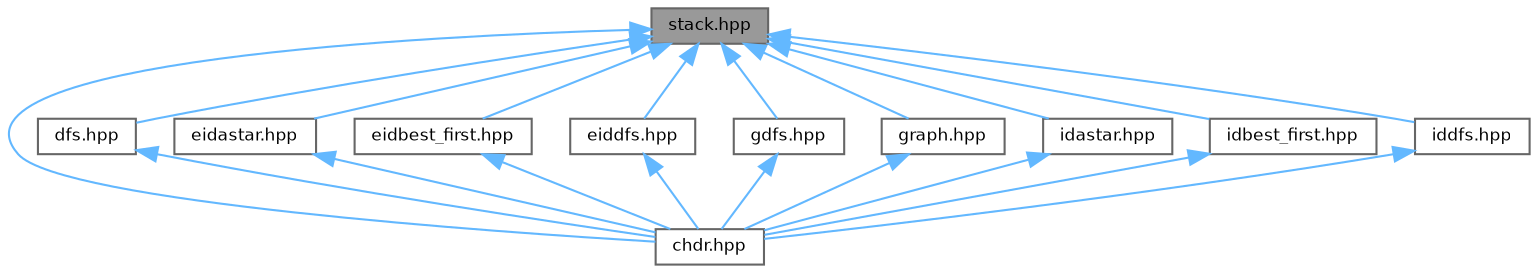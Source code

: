 digraph "stack.hpp"
{
 // LATEX_PDF_SIZE
  bgcolor="transparent";
  edge [fontname=Helvetica,fontsize=8,labelfontname=Helvetica,labelfontsize=8];
  node [fontname=Helvetica,fontsize=8,shape=box,height=0.2,width=0.4];
  Node1 [id="Node000001",label="stack.hpp",height=0.2,width=0.4,color="gray40", fillcolor="grey60", style="filled", fontcolor="black",tooltip=" "];
  Node1 -> Node2 [id="edge1_Node000001_Node000002",dir="back",color="steelblue1",style="solid",tooltip=" "];
  Node2 [id="Node000002",label="chdr.hpp",height=0.2,width=0.4,color="grey40", fillcolor="white", style="filled",URL="$d9/d96/chdr_8hpp.html",tooltip=" "];
  Node1 -> Node3 [id="edge2_Node000001_Node000003",dir="back",color="steelblue1",style="solid",tooltip=" "];
  Node3 [id="Node000003",label="dfs.hpp",height=0.2,width=0.4,color="grey40", fillcolor="white", style="filled",URL="$d3/dec/dfs_8hpp.html",tooltip=" "];
  Node3 -> Node2 [id="edge3_Node000003_Node000002",dir="back",color="steelblue1",style="solid",tooltip=" "];
  Node1 -> Node4 [id="edge4_Node000001_Node000004",dir="back",color="steelblue1",style="solid",tooltip=" "];
  Node4 [id="Node000004",label="eidastar.hpp",height=0.2,width=0.4,color="grey40", fillcolor="white", style="filled",URL="$d6/ded/eidastar_8hpp.html",tooltip=" "];
  Node4 -> Node2 [id="edge5_Node000004_Node000002",dir="back",color="steelblue1",style="solid",tooltip=" "];
  Node1 -> Node5 [id="edge6_Node000001_Node000005",dir="back",color="steelblue1",style="solid",tooltip=" "];
  Node5 [id="Node000005",label="eidbest_first.hpp",height=0.2,width=0.4,color="grey40", fillcolor="white", style="filled",URL="$d8/d85/eidbest__first_8hpp.html",tooltip=" "];
  Node5 -> Node2 [id="edge7_Node000005_Node000002",dir="back",color="steelblue1",style="solid",tooltip=" "];
  Node1 -> Node6 [id="edge8_Node000001_Node000006",dir="back",color="steelblue1",style="solid",tooltip=" "];
  Node6 [id="Node000006",label="eiddfs.hpp",height=0.2,width=0.4,color="grey40", fillcolor="white", style="filled",URL="$dd/d95/eiddfs_8hpp.html",tooltip=" "];
  Node6 -> Node2 [id="edge9_Node000006_Node000002",dir="back",color="steelblue1",style="solid",tooltip=" "];
  Node1 -> Node7 [id="edge10_Node000001_Node000007",dir="back",color="steelblue1",style="solid",tooltip=" "];
  Node7 [id="Node000007",label="gdfs.hpp",height=0.2,width=0.4,color="grey40", fillcolor="white", style="filled",URL="$d4/df2/gdfs_8hpp.html",tooltip=" "];
  Node7 -> Node2 [id="edge11_Node000007_Node000002",dir="back",color="steelblue1",style="solid",tooltip=" "];
  Node1 -> Node8 [id="edge12_Node000001_Node000008",dir="back",color="steelblue1",style="solid",tooltip=" "];
  Node8 [id="Node000008",label="graph.hpp",height=0.2,width=0.4,color="grey40", fillcolor="white", style="filled",URL="$d9/de9/graph_8hpp.html",tooltip=" "];
  Node8 -> Node2 [id="edge13_Node000008_Node000002",dir="back",color="steelblue1",style="solid",tooltip=" "];
  Node1 -> Node9 [id="edge14_Node000001_Node000009",dir="back",color="steelblue1",style="solid",tooltip=" "];
  Node9 [id="Node000009",label="idastar.hpp",height=0.2,width=0.4,color="grey40", fillcolor="white", style="filled",URL="$db/df9/idastar_8hpp.html",tooltip=" "];
  Node9 -> Node2 [id="edge15_Node000009_Node000002",dir="back",color="steelblue1",style="solid",tooltip=" "];
  Node1 -> Node10 [id="edge16_Node000001_Node000010",dir="back",color="steelblue1",style="solid",tooltip=" "];
  Node10 [id="Node000010",label="idbest_first.hpp",height=0.2,width=0.4,color="grey40", fillcolor="white", style="filled",URL="$d1/d3a/idbest__first_8hpp.html",tooltip=" "];
  Node10 -> Node2 [id="edge17_Node000010_Node000002",dir="back",color="steelblue1",style="solid",tooltip=" "];
  Node1 -> Node11 [id="edge18_Node000001_Node000011",dir="back",color="steelblue1",style="solid",tooltip=" "];
  Node11 [id="Node000011",label="iddfs.hpp",height=0.2,width=0.4,color="grey40", fillcolor="white", style="filled",URL="$df/d71/iddfs_8hpp.html",tooltip=" "];
  Node11 -> Node2 [id="edge19_Node000011_Node000002",dir="back",color="steelblue1",style="solid",tooltip=" "];
}
